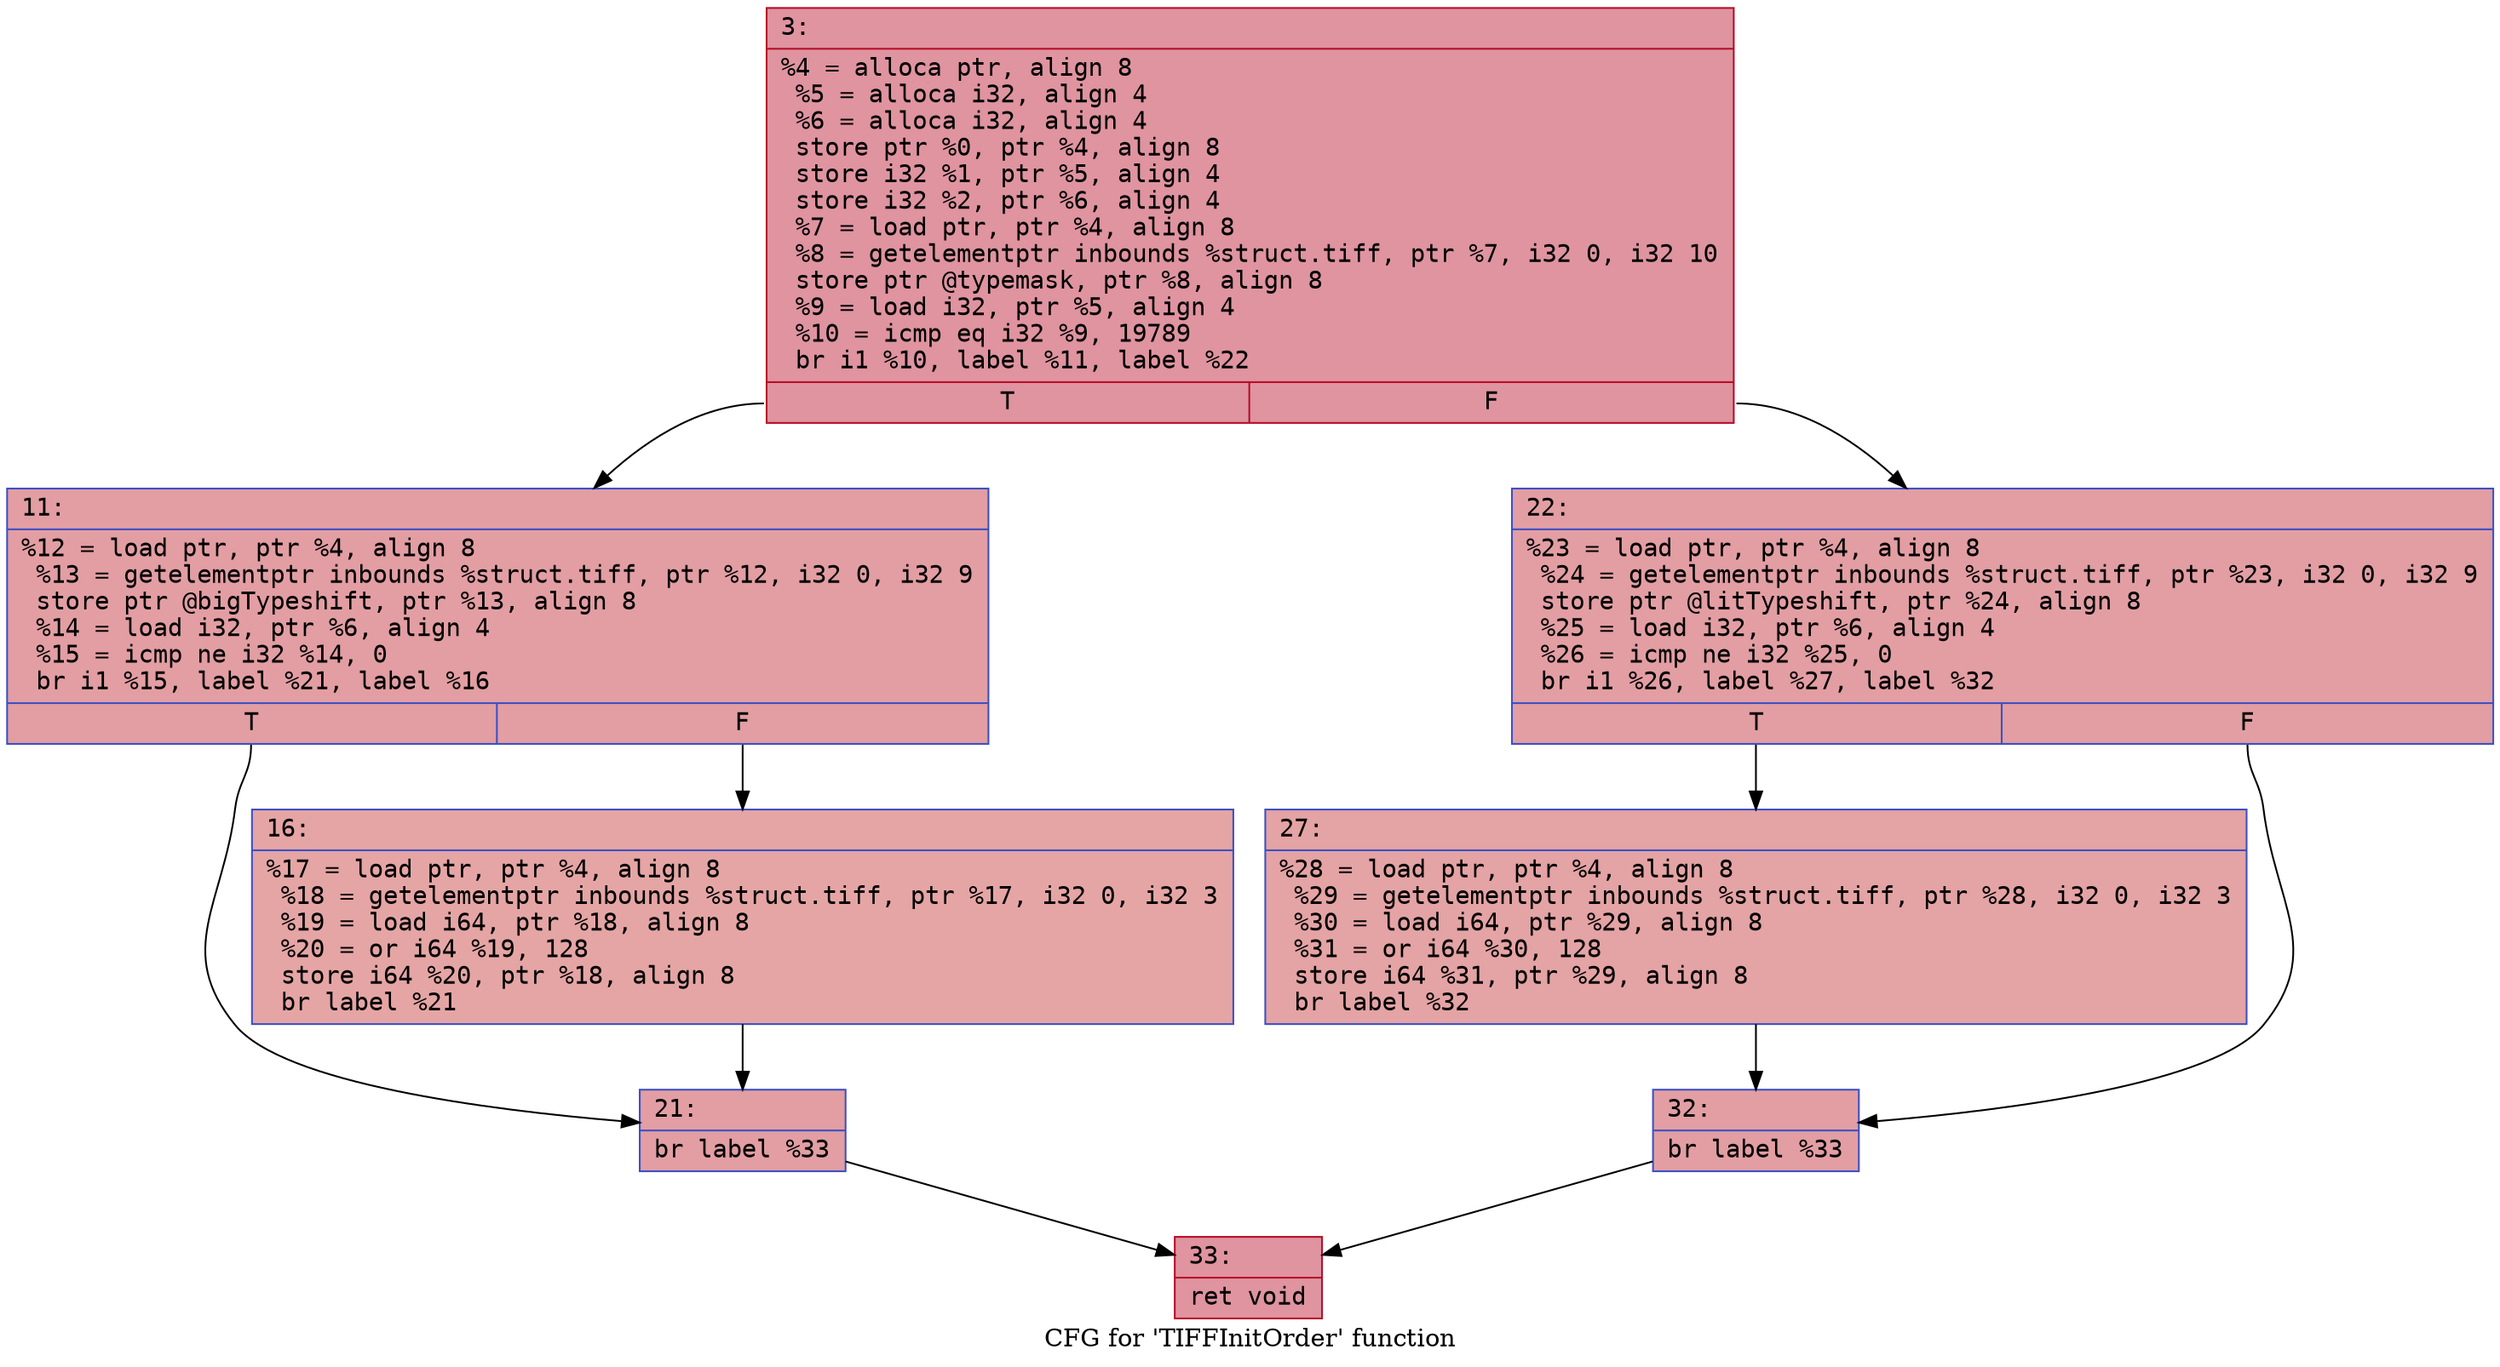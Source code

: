 digraph "CFG for 'TIFFInitOrder' function" {
	label="CFG for 'TIFFInitOrder' function";

	Node0x60000320b7f0 [shape=record,color="#b70d28ff", style=filled, fillcolor="#b70d2870" fontname="Courier",label="{3:\l|  %4 = alloca ptr, align 8\l  %5 = alloca i32, align 4\l  %6 = alloca i32, align 4\l  store ptr %0, ptr %4, align 8\l  store i32 %1, ptr %5, align 4\l  store i32 %2, ptr %6, align 4\l  %7 = load ptr, ptr %4, align 8\l  %8 = getelementptr inbounds %struct.tiff, ptr %7, i32 0, i32 10\l  store ptr @typemask, ptr %8, align 8\l  %9 = load i32, ptr %5, align 4\l  %10 = icmp eq i32 %9, 19789\l  br i1 %10, label %11, label %22\l|{<s0>T|<s1>F}}"];
	Node0x60000320b7f0:s0 -> Node0x60000320b840[tooltip="3 -> 11\nProbability 50.00%" ];
	Node0x60000320b7f0:s1 -> Node0x60000320b930[tooltip="3 -> 22\nProbability 50.00%" ];
	Node0x60000320b840 [shape=record,color="#3d50c3ff", style=filled, fillcolor="#be242e70" fontname="Courier",label="{11:\l|  %12 = load ptr, ptr %4, align 8\l  %13 = getelementptr inbounds %struct.tiff, ptr %12, i32 0, i32 9\l  store ptr @bigTypeshift, ptr %13, align 8\l  %14 = load i32, ptr %6, align 4\l  %15 = icmp ne i32 %14, 0\l  br i1 %15, label %21, label %16\l|{<s0>T|<s1>F}}"];
	Node0x60000320b840:s0 -> Node0x60000320b8e0[tooltip="11 -> 21\nProbability 62.50%" ];
	Node0x60000320b840:s1 -> Node0x60000320b890[tooltip="11 -> 16\nProbability 37.50%" ];
	Node0x60000320b890 [shape=record,color="#3d50c3ff", style=filled, fillcolor="#c5333470" fontname="Courier",label="{16:\l|  %17 = load ptr, ptr %4, align 8\l  %18 = getelementptr inbounds %struct.tiff, ptr %17, i32 0, i32 3\l  %19 = load i64, ptr %18, align 8\l  %20 = or i64 %19, 128\l  store i64 %20, ptr %18, align 8\l  br label %21\l}"];
	Node0x60000320b890 -> Node0x60000320b8e0[tooltip="16 -> 21\nProbability 100.00%" ];
	Node0x60000320b8e0 [shape=record,color="#3d50c3ff", style=filled, fillcolor="#be242e70" fontname="Courier",label="{21:\l|  br label %33\l}"];
	Node0x60000320b8e0 -> Node0x60000320ba20[tooltip="21 -> 33\nProbability 100.00%" ];
	Node0x60000320b930 [shape=record,color="#3d50c3ff", style=filled, fillcolor="#be242e70" fontname="Courier",label="{22:\l|  %23 = load ptr, ptr %4, align 8\l  %24 = getelementptr inbounds %struct.tiff, ptr %23, i32 0, i32 9\l  store ptr @litTypeshift, ptr %24, align 8\l  %25 = load i32, ptr %6, align 4\l  %26 = icmp ne i32 %25, 0\l  br i1 %26, label %27, label %32\l|{<s0>T|<s1>F}}"];
	Node0x60000320b930:s0 -> Node0x60000320b980[tooltip="22 -> 27\nProbability 62.50%" ];
	Node0x60000320b930:s1 -> Node0x60000320b9d0[tooltip="22 -> 32\nProbability 37.50%" ];
	Node0x60000320b980 [shape=record,color="#3d50c3ff", style=filled, fillcolor="#c32e3170" fontname="Courier",label="{27:\l|  %28 = load ptr, ptr %4, align 8\l  %29 = getelementptr inbounds %struct.tiff, ptr %28, i32 0, i32 3\l  %30 = load i64, ptr %29, align 8\l  %31 = or i64 %30, 128\l  store i64 %31, ptr %29, align 8\l  br label %32\l}"];
	Node0x60000320b980 -> Node0x60000320b9d0[tooltip="27 -> 32\nProbability 100.00%" ];
	Node0x60000320b9d0 [shape=record,color="#3d50c3ff", style=filled, fillcolor="#be242e70" fontname="Courier",label="{32:\l|  br label %33\l}"];
	Node0x60000320b9d0 -> Node0x60000320ba20[tooltip="32 -> 33\nProbability 100.00%" ];
	Node0x60000320ba20 [shape=record,color="#b70d28ff", style=filled, fillcolor="#b70d2870" fontname="Courier",label="{33:\l|  ret void\l}"];
}
